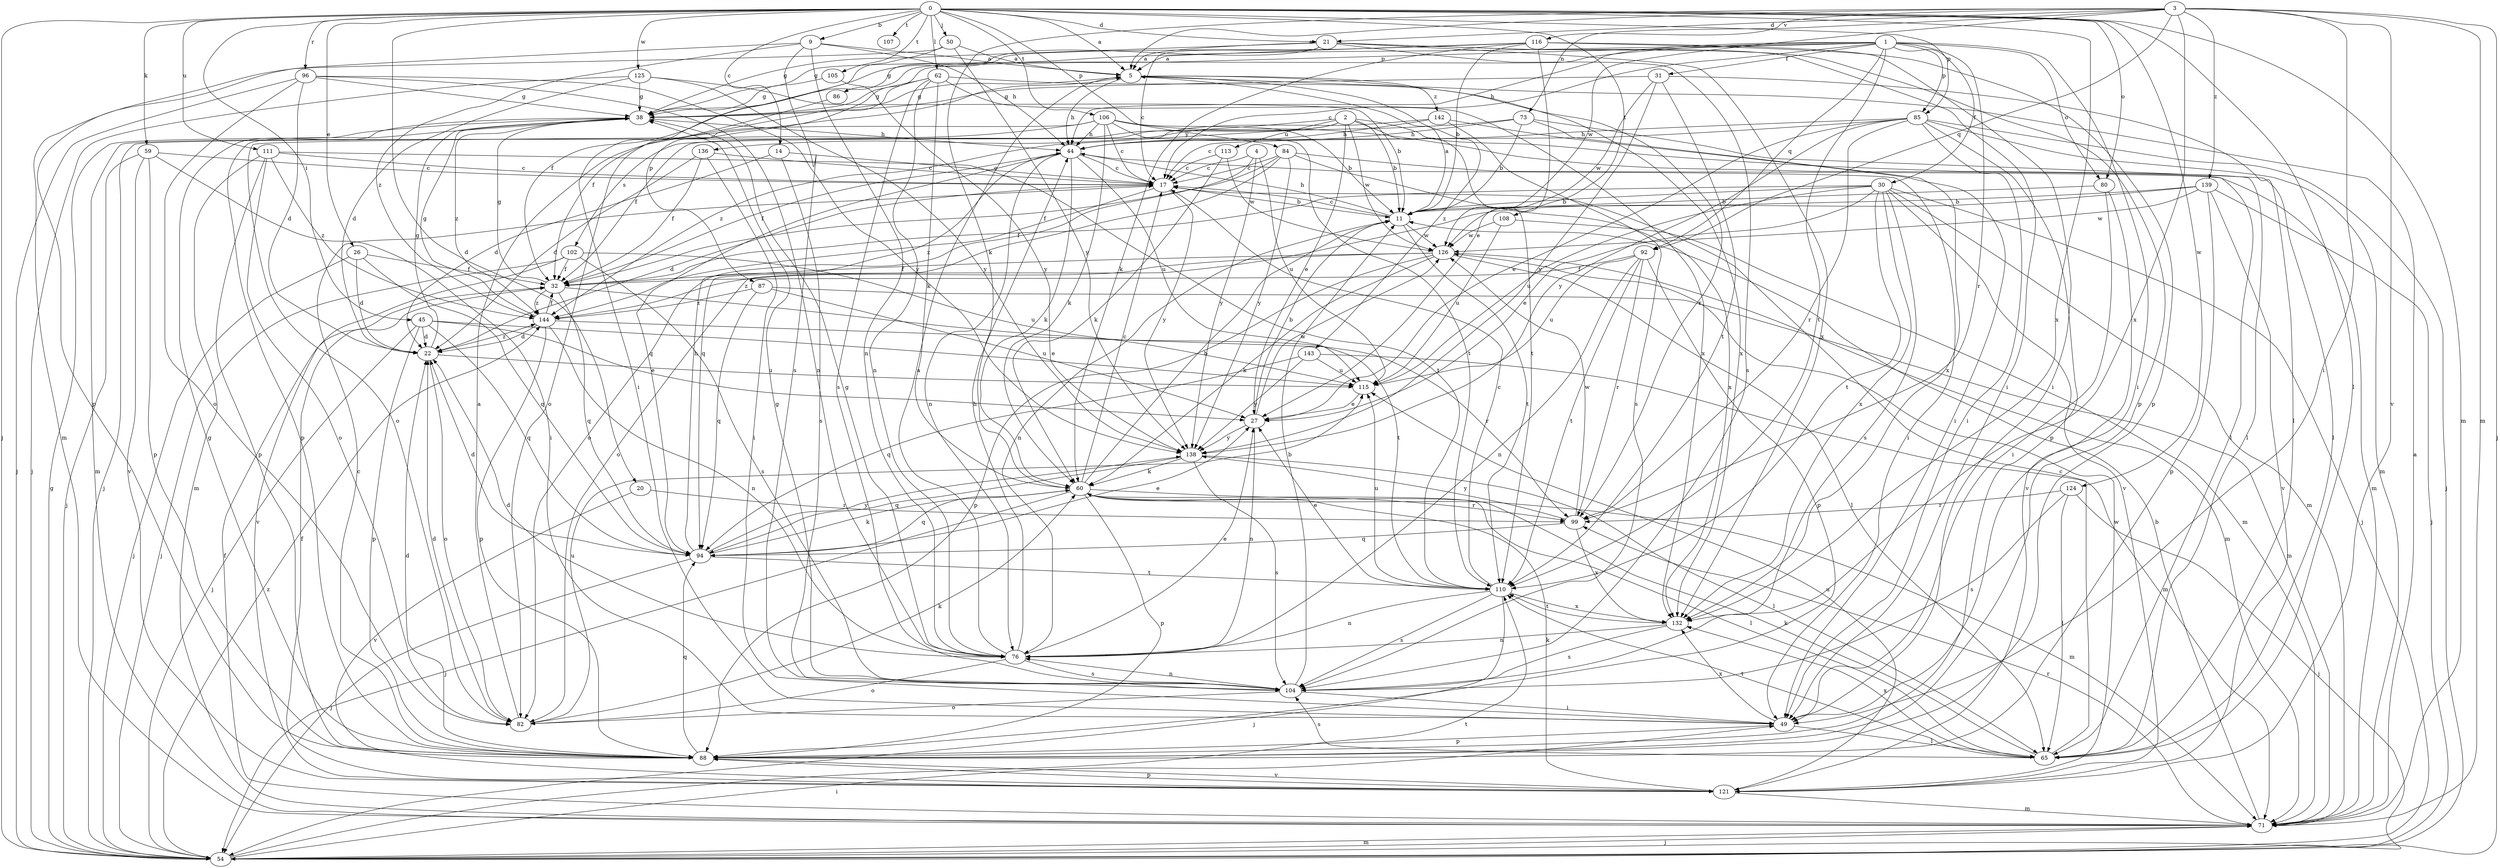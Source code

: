 strict digraph  {
0;
1;
2;
3;
4;
5;
9;
11;
14;
17;
20;
21;
22;
26;
27;
30;
31;
32;
38;
44;
45;
49;
50;
54;
59;
60;
62;
65;
71;
73;
76;
80;
82;
84;
85;
86;
87;
88;
92;
94;
96;
99;
102;
104;
105;
106;
107;
108;
110;
111;
113;
115;
116;
121;
124;
125;
126;
132;
136;
138;
139;
142;
143;
144;
0 -> 5  [label=a];
0 -> 9  [label=b];
0 -> 14  [label=c];
0 -> 20  [label=d];
0 -> 21  [label=d];
0 -> 26  [label=e];
0 -> 45  [label=i];
0 -> 50  [label=j];
0 -> 54  [label=j];
0 -> 59  [label=k];
0 -> 62  [label=l];
0 -> 65  [label=l];
0 -> 71  [label=m];
0 -> 80  [label=o];
0 -> 84  [label=p];
0 -> 85  [label=p];
0 -> 96  [label=r];
0 -> 105  [label=t];
0 -> 106  [label=t];
0 -> 107  [label=t];
0 -> 108  [label=t];
0 -> 111  [label=u];
0 -> 124  [label=w];
0 -> 125  [label=w];
0 -> 132  [label=x];
1 -> 17  [label=c];
1 -> 30  [label=f];
1 -> 31  [label=f];
1 -> 38  [label=g];
1 -> 44  [label=h];
1 -> 49  [label=i];
1 -> 80  [label=o];
1 -> 85  [label=p];
1 -> 86  [label=p];
1 -> 87  [label=p];
1 -> 92  [label=q];
1 -> 99  [label=r];
1 -> 110  [label=t];
2 -> 11  [label=b];
2 -> 27  [label=e];
2 -> 32  [label=f];
2 -> 65  [label=l];
2 -> 102  [label=s];
2 -> 110  [label=t];
2 -> 113  [label=u];
2 -> 126  [label=w];
2 -> 136  [label=y];
3 -> 5  [label=a];
3 -> 21  [label=d];
3 -> 49  [label=i];
3 -> 54  [label=j];
3 -> 60  [label=k];
3 -> 71  [label=m];
3 -> 73  [label=n];
3 -> 92  [label=q];
3 -> 116  [label=v];
3 -> 121  [label=v];
3 -> 126  [label=w];
3 -> 132  [label=x];
3 -> 139  [label=z];
4 -> 17  [label=c];
4 -> 82  [label=o];
4 -> 115  [label=u];
4 -> 138  [label=y];
5 -> 38  [label=g];
5 -> 44  [label=h];
5 -> 132  [label=x];
5 -> 142  [label=z];
5 -> 143  [label=z];
9 -> 5  [label=a];
9 -> 44  [label=h];
9 -> 76  [label=n];
9 -> 88  [label=p];
9 -> 104  [label=s];
9 -> 144  [label=z];
11 -> 5  [label=a];
11 -> 17  [label=c];
11 -> 44  [label=h];
11 -> 76  [label=n];
11 -> 110  [label=t];
11 -> 126  [label=w];
14 -> 17  [label=c];
14 -> 22  [label=d];
14 -> 104  [label=s];
17 -> 11  [label=b];
17 -> 22  [label=d];
17 -> 138  [label=y];
17 -> 144  [label=z];
20 -> 99  [label=r];
20 -> 121  [label=v];
21 -> 5  [label=a];
21 -> 17  [label=c];
21 -> 32  [label=f];
21 -> 38  [label=g];
21 -> 49  [label=i];
21 -> 88  [label=p];
21 -> 104  [label=s];
21 -> 132  [label=x];
22 -> 38  [label=g];
22 -> 82  [label=o];
22 -> 115  [label=u];
22 -> 144  [label=z];
26 -> 22  [label=d];
26 -> 32  [label=f];
26 -> 54  [label=j];
26 -> 94  [label=q];
27 -> 11  [label=b];
27 -> 76  [label=n];
27 -> 126  [label=w];
27 -> 138  [label=y];
30 -> 11  [label=b];
30 -> 27  [label=e];
30 -> 32  [label=f];
30 -> 54  [label=j];
30 -> 71  [label=m];
30 -> 104  [label=s];
30 -> 110  [label=t];
30 -> 115  [label=u];
30 -> 121  [label=v];
30 -> 132  [label=x];
31 -> 38  [label=g];
31 -> 65  [label=l];
31 -> 110  [label=t];
31 -> 126  [label=w];
31 -> 138  [label=y];
32 -> 38  [label=g];
32 -> 94  [label=q];
32 -> 110  [label=t];
32 -> 144  [label=z];
38 -> 44  [label=h];
38 -> 88  [label=p];
38 -> 144  [label=z];
44 -> 17  [label=c];
44 -> 32  [label=f];
44 -> 49  [label=i];
44 -> 60  [label=k];
44 -> 76  [label=n];
44 -> 94  [label=q];
44 -> 115  [label=u];
45 -> 22  [label=d];
45 -> 27  [label=e];
45 -> 54  [label=j];
45 -> 88  [label=p];
45 -> 94  [label=q];
45 -> 115  [label=u];
49 -> 65  [label=l];
49 -> 88  [label=p];
49 -> 132  [label=x];
50 -> 5  [label=a];
50 -> 49  [label=i];
50 -> 71  [label=m];
50 -> 138  [label=y];
54 -> 38  [label=g];
54 -> 49  [label=i];
54 -> 71  [label=m];
54 -> 110  [label=t];
54 -> 144  [label=z];
59 -> 17  [label=c];
59 -> 49  [label=i];
59 -> 54  [label=j];
59 -> 88  [label=p];
59 -> 121  [label=v];
60 -> 11  [label=b];
60 -> 17  [label=c];
60 -> 54  [label=j];
60 -> 65  [label=l];
60 -> 71  [label=m];
60 -> 88  [label=p];
60 -> 94  [label=q];
60 -> 99  [label=r];
62 -> 32  [label=f];
62 -> 38  [label=g];
62 -> 60  [label=k];
62 -> 76  [label=n];
62 -> 99  [label=r];
62 -> 104  [label=s];
62 -> 132  [label=x];
65 -> 17  [label=c];
65 -> 60  [label=k];
65 -> 104  [label=s];
65 -> 110  [label=t];
65 -> 132  [label=x];
71 -> 5  [label=a];
71 -> 11  [label=b];
71 -> 32  [label=f];
71 -> 54  [label=j];
71 -> 99  [label=r];
73 -> 11  [label=b];
73 -> 44  [label=h];
73 -> 65  [label=l];
73 -> 132  [label=x];
73 -> 144  [label=z];
76 -> 5  [label=a];
76 -> 22  [label=d];
76 -> 27  [label=e];
76 -> 38  [label=g];
76 -> 44  [label=h];
76 -> 82  [label=o];
76 -> 104  [label=s];
80 -> 11  [label=b];
80 -> 49  [label=i];
80 -> 121  [label=v];
82 -> 5  [label=a];
82 -> 22  [label=d];
82 -> 60  [label=k];
82 -> 115  [label=u];
84 -> 17  [label=c];
84 -> 32  [label=f];
84 -> 71  [label=m];
84 -> 94  [label=q];
84 -> 132  [label=x];
84 -> 138  [label=y];
85 -> 17  [label=c];
85 -> 27  [label=e];
85 -> 44  [label=h];
85 -> 49  [label=i];
85 -> 54  [label=j];
85 -> 71  [label=m];
85 -> 88  [label=p];
85 -> 99  [label=r];
85 -> 138  [label=y];
86 -> 82  [label=o];
87 -> 27  [label=e];
87 -> 71  [label=m];
87 -> 94  [label=q];
87 -> 144  [label=z];
88 -> 17  [label=c];
88 -> 22  [label=d];
88 -> 38  [label=g];
88 -> 94  [label=q];
88 -> 121  [label=v];
92 -> 32  [label=f];
92 -> 76  [label=n];
92 -> 88  [label=p];
92 -> 99  [label=r];
92 -> 110  [label=t];
92 -> 115  [label=u];
94 -> 22  [label=d];
94 -> 27  [label=e];
94 -> 44  [label=h];
94 -> 54  [label=j];
94 -> 60  [label=k];
94 -> 110  [label=t];
94 -> 138  [label=y];
96 -> 22  [label=d];
96 -> 38  [label=g];
96 -> 54  [label=j];
96 -> 76  [label=n];
96 -> 82  [label=o];
96 -> 138  [label=y];
99 -> 94  [label=q];
99 -> 126  [label=w];
99 -> 132  [label=x];
99 -> 138  [label=y];
102 -> 32  [label=f];
102 -> 54  [label=j];
102 -> 104  [label=s];
102 -> 115  [label=u];
102 -> 121  [label=v];
104 -> 11  [label=b];
104 -> 38  [label=g];
104 -> 49  [label=i];
104 -> 76  [label=n];
104 -> 82  [label=o];
105 -> 38  [label=g];
105 -> 138  [label=y];
106 -> 11  [label=b];
106 -> 17  [label=c];
106 -> 44  [label=h];
106 -> 60  [label=k];
106 -> 65  [label=l];
106 -> 71  [label=m];
106 -> 82  [label=o];
106 -> 110  [label=t];
108 -> 71  [label=m];
108 -> 115  [label=u];
108 -> 126  [label=w];
110 -> 17  [label=c];
110 -> 27  [label=e];
110 -> 54  [label=j];
110 -> 76  [label=n];
110 -> 104  [label=s];
110 -> 115  [label=u];
110 -> 132  [label=x];
111 -> 17  [label=c];
111 -> 71  [label=m];
111 -> 82  [label=o];
111 -> 88  [label=p];
111 -> 110  [label=t];
111 -> 144  [label=z];
113 -> 17  [label=c];
113 -> 60  [label=k];
113 -> 126  [label=w];
115 -> 27  [label=e];
116 -> 5  [label=a];
116 -> 11  [label=b];
116 -> 27  [label=e];
116 -> 38  [label=g];
116 -> 49  [label=i];
116 -> 60  [label=k];
116 -> 88  [label=p];
121 -> 32  [label=f];
121 -> 60  [label=k];
121 -> 71  [label=m];
121 -> 88  [label=p];
121 -> 115  [label=u];
121 -> 126  [label=w];
124 -> 54  [label=j];
124 -> 65  [label=l];
124 -> 99  [label=r];
124 -> 104  [label=s];
125 -> 11  [label=b];
125 -> 22  [label=d];
125 -> 38  [label=g];
125 -> 54  [label=j];
125 -> 138  [label=y];
126 -> 32  [label=f];
126 -> 60  [label=k];
126 -> 65  [label=l];
126 -> 71  [label=m];
126 -> 88  [label=p];
126 -> 144  [label=z];
132 -> 76  [label=n];
132 -> 104  [label=s];
132 -> 110  [label=t];
136 -> 17  [label=c];
136 -> 22  [label=d];
136 -> 32  [label=f];
136 -> 49  [label=i];
138 -> 60  [label=k];
138 -> 65  [label=l];
138 -> 94  [label=q];
138 -> 104  [label=s];
139 -> 11  [label=b];
139 -> 54  [label=j];
139 -> 82  [label=o];
139 -> 88  [label=p];
139 -> 121  [label=v];
139 -> 126  [label=w];
142 -> 44  [label=h];
142 -> 49  [label=i];
142 -> 54  [label=j];
142 -> 104  [label=s];
143 -> 71  [label=m];
143 -> 94  [label=q];
143 -> 115  [label=u];
143 -> 138  [label=y];
144 -> 22  [label=d];
144 -> 32  [label=f];
144 -> 38  [label=g];
144 -> 76  [label=n];
144 -> 88  [label=p];
144 -> 99  [label=r];
}
